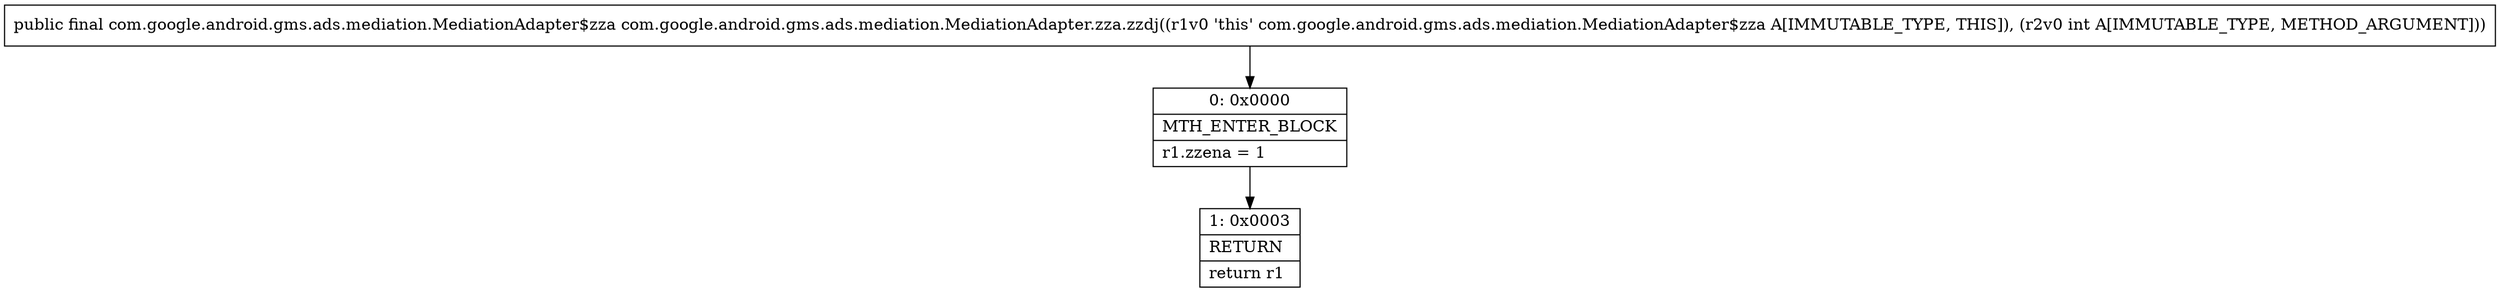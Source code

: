 digraph "CFG forcom.google.android.gms.ads.mediation.MediationAdapter.zza.zzdj(I)Lcom\/google\/android\/gms\/ads\/mediation\/MediationAdapter$zza;" {
Node_0 [shape=record,label="{0\:\ 0x0000|MTH_ENTER_BLOCK\l|r1.zzena = 1\l}"];
Node_1 [shape=record,label="{1\:\ 0x0003|RETURN\l|return r1\l}"];
MethodNode[shape=record,label="{public final com.google.android.gms.ads.mediation.MediationAdapter$zza com.google.android.gms.ads.mediation.MediationAdapter.zza.zzdj((r1v0 'this' com.google.android.gms.ads.mediation.MediationAdapter$zza A[IMMUTABLE_TYPE, THIS]), (r2v0 int A[IMMUTABLE_TYPE, METHOD_ARGUMENT])) }"];
MethodNode -> Node_0;
Node_0 -> Node_1;
}

